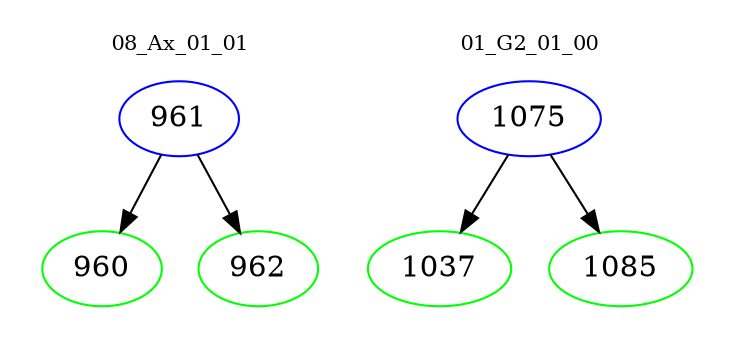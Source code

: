 digraph{
subgraph cluster_0 {
color = white
label = "08_Ax_01_01";
fontsize=10;
T0_961 [label="961", color="blue"]
T0_961 -> T0_960 [color="black"]
T0_960 [label="960", color="green"]
T0_961 -> T0_962 [color="black"]
T0_962 [label="962", color="green"]
}
subgraph cluster_1 {
color = white
label = "01_G2_01_00";
fontsize=10;
T1_1075 [label="1075", color="blue"]
T1_1075 -> T1_1037 [color="black"]
T1_1037 [label="1037", color="green"]
T1_1075 -> T1_1085 [color="black"]
T1_1085 [label="1085", color="green"]
}
}
